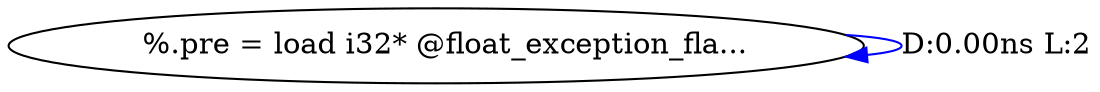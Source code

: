 digraph {
Node0x345f400[label="  %.pre = load i32* @float_exception_fla..."];
Node0x345f400 -> Node0x345f400[label="D:0.00ns L:2",color=blue];
}
